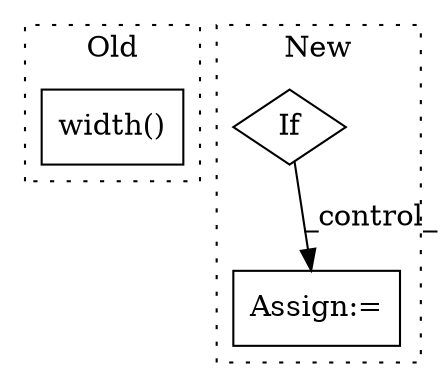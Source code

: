 digraph G {
subgraph cluster0 {
1 [label="width()" a="75" s="8117" l="15" shape="box"];
label = "Old";
style="dotted";
}
subgraph cluster1 {
2 [label="If" a="96" s="9097" l="0" shape="diamond"];
3 [label="Assign:=" a="68" s="9395" l="3" shape="box"];
label = "New";
style="dotted";
}
2 -> 3 [label="_control_"];
}